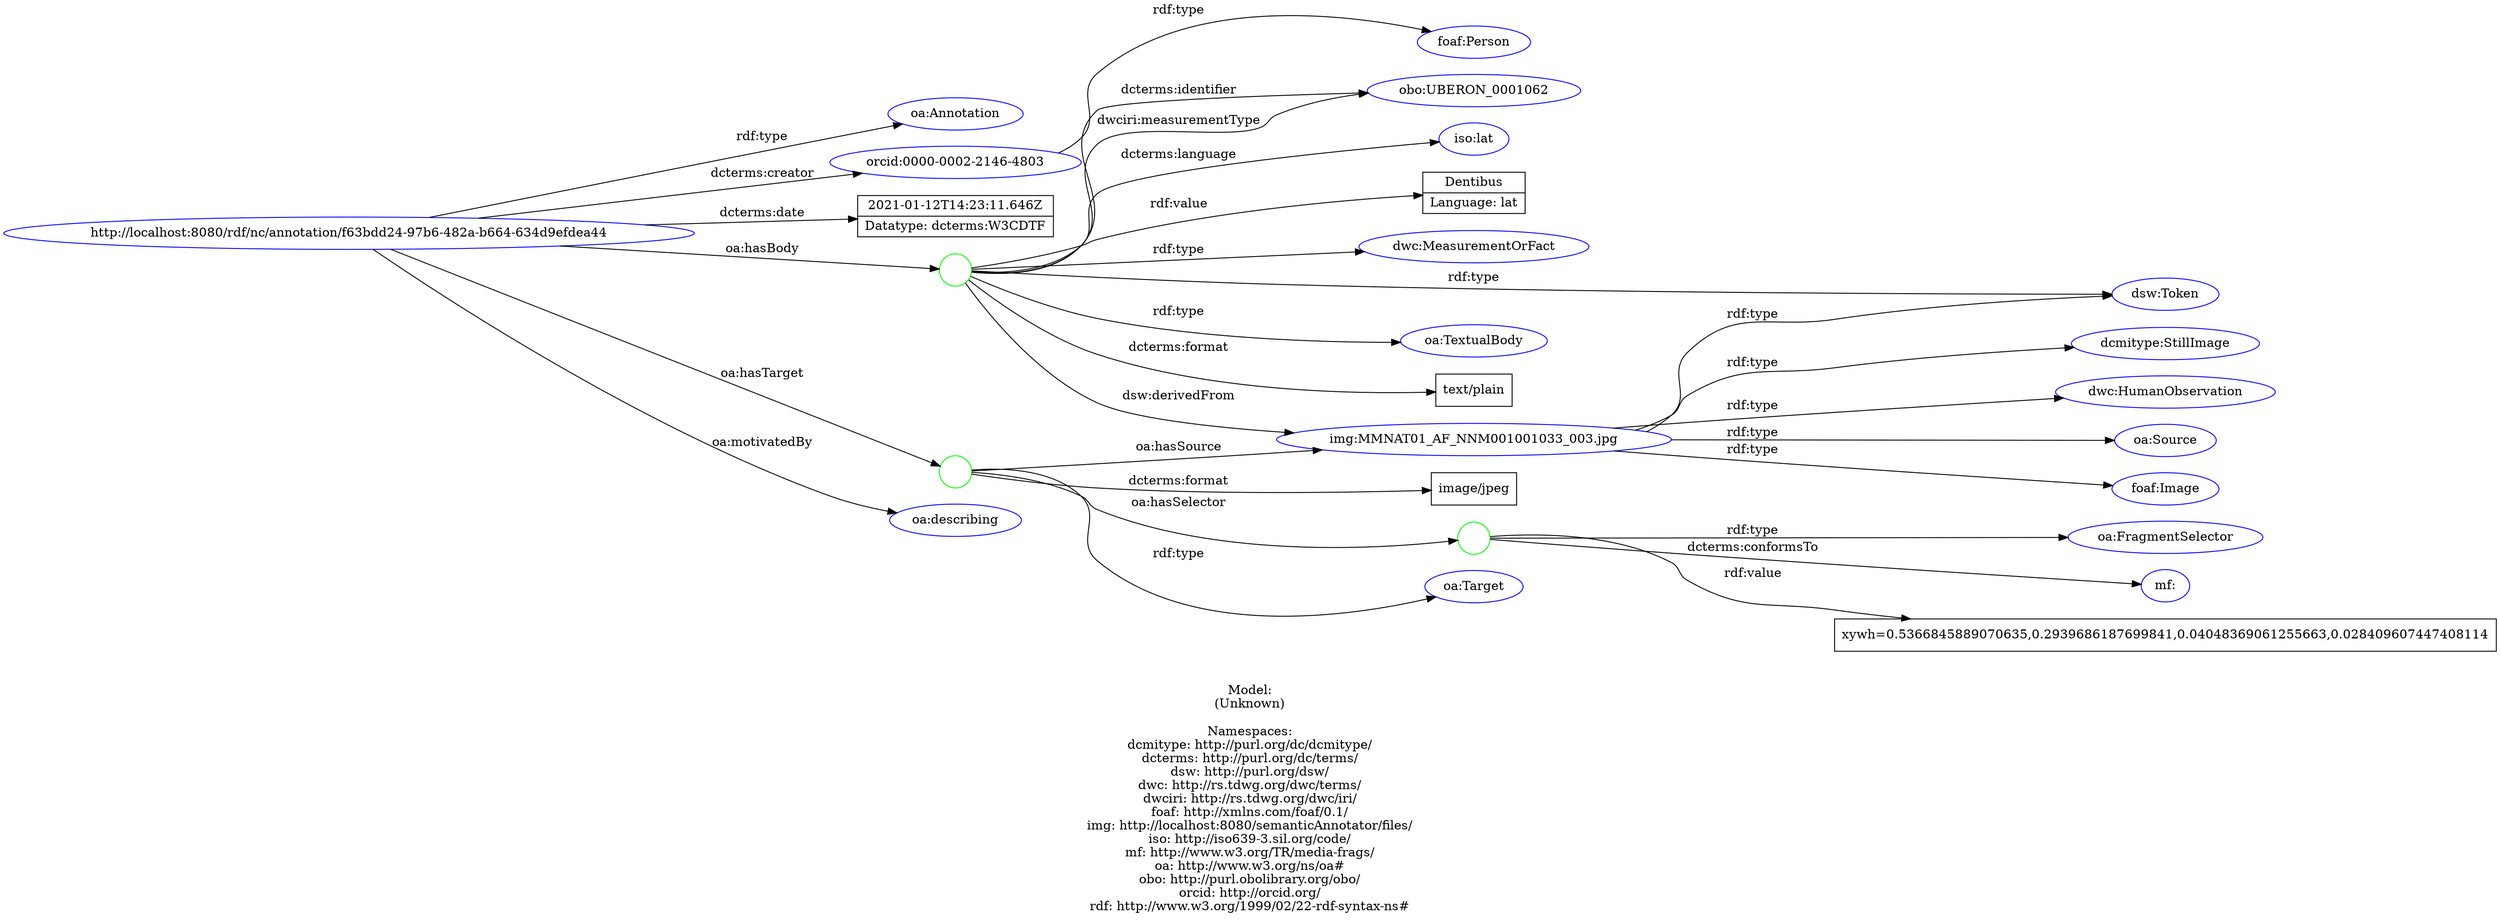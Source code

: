 digraph {
	rankdir = LR;
	charset="utf-8";

	"Rhttp://localhost:8080/rdf/nc/annotation/f63bdd24-97b6-482a-b664-634d9efdea44" -> "Roa:Annotation" [ label="rdf:type" ];
	"Rhttp://localhost:8080/rdf/nc/annotation/f63bdd24-97b6-482a-b664-634d9efdea44" -> "Rorcid:0000-0002-2146-4803" [ label="dcterms:creator" ];
	"Rhttp://localhost:8080/rdf/nc/annotation/f63bdd24-97b6-482a-b664-634d9efdea44" -> "L2021-01-12T14:23:11.646Z|Datatype: dcterms:W3CDTF" [ label="dcterms:date" ];
	"Rhttp://localhost:8080/rdf/nc/annotation/f63bdd24-97b6-482a-b664-634d9efdea44" -> "B_:node1evflep6ex14" [ label="oa:hasBody" ];
	"B_:node1evflep6ex14" -> "Rdsw:Token" [ label="rdf:type" ];
	"B_:node1evflep6ex14" -> "Rdwc:MeasurementOrFact" [ label="rdf:type" ];
	"B_:node1evflep6ex14" -> "Roa:TextualBody" [ label="rdf:type" ];
	"B_:node1evflep6ex14" -> "Ltext/plain" [ label="dcterms:format" ];
	"B_:node1evflep6ex14" -> "Robo:UBERON_0001062" [ label="dcterms:identifier" ];
	"B_:node1evflep6ex14" -> "Riso:lat" [ label="dcterms:language" ];
	"B_:node1evflep6ex14" -> "Rimg:MMNAT01_AF_NNM001001033_003.jpg" [ label="dsw:derivedFrom" ];
	"B_:node1evflep6ex14" -> "Robo:UBERON_0001062" [ label="dwciri:measurementType" ];
	"B_:node1evflep6ex14" -> "LDentibus|Language: lat" [ label="rdf:value" ];
	"Rhttp://localhost:8080/rdf/nc/annotation/f63bdd24-97b6-482a-b664-634d9efdea44" -> "B_:node1evflep6ex13" [ label="oa:hasTarget" ];
	"B_:node1evflep6ex13" -> "Roa:Target" [ label="rdf:type" ];
	"B_:node1evflep6ex13" -> "Limage/jpeg" [ label="dcterms:format" ];
	"B_:node1evflep6ex13" -> "B_:node1evflep6ex16" [ label="oa:hasSelector" ];
	"B_:node1evflep6ex16" -> "Roa:FragmentSelector" [ label="rdf:type" ];
	"B_:node1evflep6ex16" -> "Rmf:" [ label="dcterms:conformsTo" ];
	"B_:node1evflep6ex16" -> "Lxywh=0.5366845889070635,0.2939686187699841,0.04048369061255663,0.028409607447408114" [ label="rdf:value" ];
	"B_:node1evflep6ex13" -> "Rimg:MMNAT01_AF_NNM001001033_003.jpg" [ label="oa:hasSource" ];
	"Rhttp://localhost:8080/rdf/nc/annotation/f63bdd24-97b6-482a-b664-634d9efdea44" -> "Roa:describing" [ label="oa:motivatedBy" ];
	"Rorcid:0000-0002-2146-4803" -> "Rfoaf:Person" [ label="rdf:type" ];
	"Rimg:MMNAT01_AF_NNM001001033_003.jpg" -> "Rdcmitype:StillImage" [ label="rdf:type" ];
	"Rimg:MMNAT01_AF_NNM001001033_003.jpg" -> "Rdsw:Token" [ label="rdf:type" ];
	"Rimg:MMNAT01_AF_NNM001001033_003.jpg" -> "Rdwc:HumanObservation" [ label="rdf:type" ];
	"Rimg:MMNAT01_AF_NNM001001033_003.jpg" -> "Roa:Source" [ label="rdf:type" ];
	"Rimg:MMNAT01_AF_NNM001001033_003.jpg" -> "Rfoaf:Image" [ label="rdf:type" ];

	// Resources
	"Rhttp://localhost:8080/rdf/nc/annotation/f63bdd24-97b6-482a-b664-634d9efdea44" [ label="http://localhost:8080/rdf/nc/annotation/f63bdd24-97b6-482a-b664-634d9efdea44", shape = ellipse, color = blue ];
	"Roa:Annotation" [ label="oa:Annotation", shape = ellipse, color = blue ];
	"Rorcid:0000-0002-2146-4803" [ label="orcid:0000-0002-2146-4803", shape = ellipse, color = blue ];
	"Rdsw:Token" [ label="dsw:Token", shape = ellipse, color = blue ];
	"Rdwc:MeasurementOrFact" [ label="dwc:MeasurementOrFact", shape = ellipse, color = blue ];
	"Roa:TextualBody" [ label="oa:TextualBody", shape = ellipse, color = blue ];
	"Robo:UBERON_0001062" [ label="obo:UBERON_0001062", shape = ellipse, color = blue ];
	"Riso:lat" [ label="iso:lat", shape = ellipse, color = blue ];
	"Rimg:MMNAT01_AF_NNM001001033_003.jpg" [ label="img:MMNAT01_AF_NNM001001033_003.jpg", shape = ellipse, color = blue ];
	"Roa:Target" [ label="oa:Target", shape = ellipse, color = blue ];
	"Roa:FragmentSelector" [ label="oa:FragmentSelector", shape = ellipse, color = blue ];
	"Rmf:" [ label="mf:", shape = ellipse, color = blue ];
	"Roa:describing" [ label="oa:describing", shape = ellipse, color = blue ];
	"Rfoaf:Person" [ label="foaf:Person", shape = ellipse, color = blue ];
	"Rdcmitype:StillImage" [ label="dcmitype:StillImage", shape = ellipse, color = blue ];
	"Rdwc:HumanObservation" [ label="dwc:HumanObservation", shape = ellipse, color = blue ];
	"Roa:Source" [ label="oa:Source", shape = ellipse, color = blue ];
	"Rfoaf:Image" [ label="foaf:Image", shape = ellipse, color = blue ];

	// Anonymous nodes
	"B_:node1evflep6ex14" [ label="", shape = circle, color = green ];
	"B_:node1evflep6ex13" [ label="", shape = circle, color = green ];
	"B_:node1evflep6ex16" [ label="", shape = circle, color = green ];

	// Literals
	"L2021-01-12T14:23:11.646Z|Datatype: dcterms:W3CDTF" [ label="2021-01-12T14:23:11.646Z|Datatype: dcterms:W3CDTF", shape = record ];
	"Ltext/plain" [ label="text/plain", shape = record ];
	"LDentibus|Language: lat" [ label="Dentibus|Language: lat", shape = record ];
	"Limage/jpeg" [ label="image/jpeg", shape = record ];
	"Lxywh=0.5366845889070635,0.2939686187699841,0.04048369061255663,0.028409607447408114" [ label="xywh=0.5366845889070635,0.2939686187699841,0.04048369061255663,0.028409607447408114", shape = record ];

	label="\n\nModel:\n(Unknown)\n\nNamespaces:\ndcmitype: http://purl.org/dc/dcmitype/\ndcterms: http://purl.org/dc/terms/\ndsw: http://purl.org/dsw/\ndwc: http://rs.tdwg.org/dwc/terms/\ndwciri: http://rs.tdwg.org/dwc/iri/\nfoaf: http://xmlns.com/foaf/0.1/\nimg: http://localhost:8080/semanticAnnotator/files/\niso: http://iso639-3.sil.org/code/\nmf: http://www.w3.org/TR/media-frags/\noa: http://www.w3.org/ns/oa#\nobo: http://purl.obolibrary.org/obo/\norcid: http://orcid.org/\nrdf: http://www.w3.org/1999/02/22-rdf-syntax-ns#\n";
}
